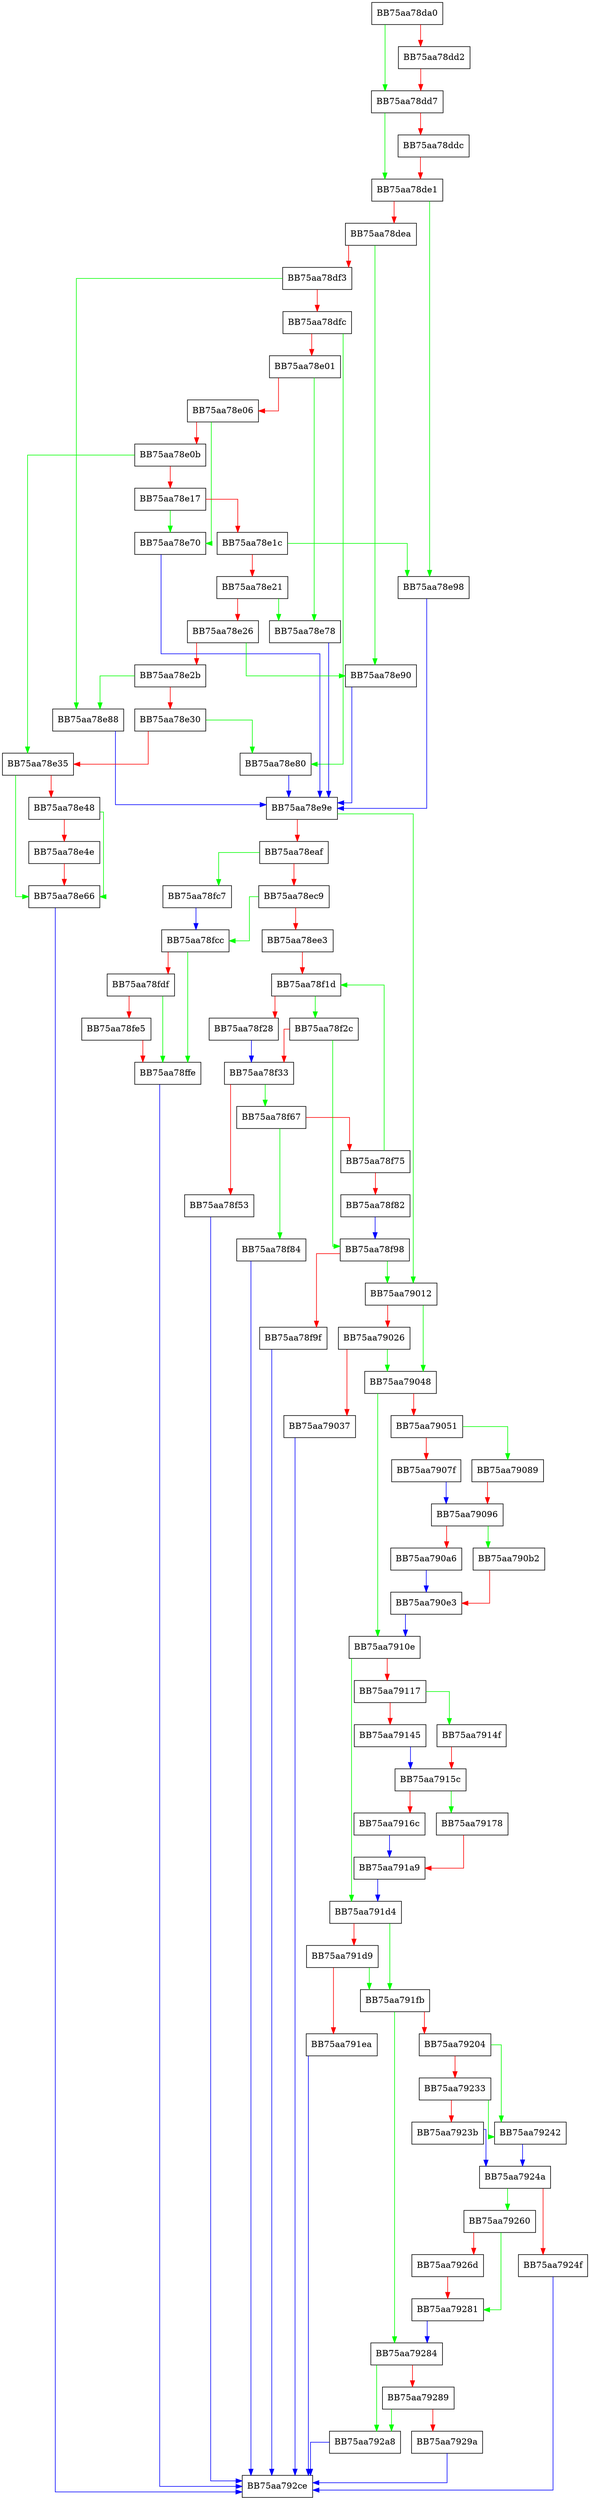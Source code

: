 digraph StreamAttributesToExtendedStreamMetadata {
  node [shape="box"];
  graph [splines=ortho];
  BB75aa78da0 -> BB75aa78dd7 [color="green"];
  BB75aa78da0 -> BB75aa78dd2 [color="red"];
  BB75aa78dd2 -> BB75aa78dd7 [color="red"];
  BB75aa78dd7 -> BB75aa78de1 [color="green"];
  BB75aa78dd7 -> BB75aa78ddc [color="red"];
  BB75aa78ddc -> BB75aa78de1 [color="red"];
  BB75aa78de1 -> BB75aa78e98 [color="green"];
  BB75aa78de1 -> BB75aa78dea [color="red"];
  BB75aa78dea -> BB75aa78e90 [color="green"];
  BB75aa78dea -> BB75aa78df3 [color="red"];
  BB75aa78df3 -> BB75aa78e88 [color="green"];
  BB75aa78df3 -> BB75aa78dfc [color="red"];
  BB75aa78dfc -> BB75aa78e80 [color="green"];
  BB75aa78dfc -> BB75aa78e01 [color="red"];
  BB75aa78e01 -> BB75aa78e78 [color="green"];
  BB75aa78e01 -> BB75aa78e06 [color="red"];
  BB75aa78e06 -> BB75aa78e70 [color="green"];
  BB75aa78e06 -> BB75aa78e0b [color="red"];
  BB75aa78e0b -> BB75aa78e35 [color="green"];
  BB75aa78e0b -> BB75aa78e17 [color="red"];
  BB75aa78e17 -> BB75aa78e70 [color="green"];
  BB75aa78e17 -> BB75aa78e1c [color="red"];
  BB75aa78e1c -> BB75aa78e98 [color="green"];
  BB75aa78e1c -> BB75aa78e21 [color="red"];
  BB75aa78e21 -> BB75aa78e78 [color="green"];
  BB75aa78e21 -> BB75aa78e26 [color="red"];
  BB75aa78e26 -> BB75aa78e90 [color="green"];
  BB75aa78e26 -> BB75aa78e2b [color="red"];
  BB75aa78e2b -> BB75aa78e88 [color="green"];
  BB75aa78e2b -> BB75aa78e30 [color="red"];
  BB75aa78e30 -> BB75aa78e80 [color="green"];
  BB75aa78e30 -> BB75aa78e35 [color="red"];
  BB75aa78e35 -> BB75aa78e66 [color="green"];
  BB75aa78e35 -> BB75aa78e48 [color="red"];
  BB75aa78e48 -> BB75aa78e66 [color="green"];
  BB75aa78e48 -> BB75aa78e4e [color="red"];
  BB75aa78e4e -> BB75aa78e66 [color="red"];
  BB75aa78e66 -> BB75aa792ce [color="blue"];
  BB75aa78e70 -> BB75aa78e9e [color="blue"];
  BB75aa78e78 -> BB75aa78e9e [color="blue"];
  BB75aa78e80 -> BB75aa78e9e [color="blue"];
  BB75aa78e88 -> BB75aa78e9e [color="blue"];
  BB75aa78e90 -> BB75aa78e9e [color="blue"];
  BB75aa78e98 -> BB75aa78e9e [color="blue"];
  BB75aa78e9e -> BB75aa79012 [color="green"];
  BB75aa78e9e -> BB75aa78eaf [color="red"];
  BB75aa78eaf -> BB75aa78fc7 [color="green"];
  BB75aa78eaf -> BB75aa78ec9 [color="red"];
  BB75aa78ec9 -> BB75aa78fcc [color="green"];
  BB75aa78ec9 -> BB75aa78ee3 [color="red"];
  BB75aa78ee3 -> BB75aa78f1d [color="red"];
  BB75aa78f1d -> BB75aa78f2c [color="green"];
  BB75aa78f1d -> BB75aa78f28 [color="red"];
  BB75aa78f28 -> BB75aa78f33 [color="blue"];
  BB75aa78f2c -> BB75aa78f98 [color="green"];
  BB75aa78f2c -> BB75aa78f33 [color="red"];
  BB75aa78f33 -> BB75aa78f67 [color="green"];
  BB75aa78f33 -> BB75aa78f53 [color="red"];
  BB75aa78f53 -> BB75aa792ce [color="blue"];
  BB75aa78f67 -> BB75aa78f84 [color="green"];
  BB75aa78f67 -> BB75aa78f75 [color="red"];
  BB75aa78f75 -> BB75aa78f1d [color="green"];
  BB75aa78f75 -> BB75aa78f82 [color="red"];
  BB75aa78f82 -> BB75aa78f98 [color="blue"];
  BB75aa78f84 -> BB75aa792ce [color="blue"];
  BB75aa78f98 -> BB75aa79012 [color="green"];
  BB75aa78f98 -> BB75aa78f9f [color="red"];
  BB75aa78f9f -> BB75aa792ce [color="blue"];
  BB75aa78fc7 -> BB75aa78fcc [color="blue"];
  BB75aa78fcc -> BB75aa78ffe [color="green"];
  BB75aa78fcc -> BB75aa78fdf [color="red"];
  BB75aa78fdf -> BB75aa78ffe [color="green"];
  BB75aa78fdf -> BB75aa78fe5 [color="red"];
  BB75aa78fe5 -> BB75aa78ffe [color="red"];
  BB75aa78ffe -> BB75aa792ce [color="blue"];
  BB75aa79012 -> BB75aa79048 [color="green"];
  BB75aa79012 -> BB75aa79026 [color="red"];
  BB75aa79026 -> BB75aa79048 [color="green"];
  BB75aa79026 -> BB75aa79037 [color="red"];
  BB75aa79037 -> BB75aa792ce [color="blue"];
  BB75aa79048 -> BB75aa7910e [color="green"];
  BB75aa79048 -> BB75aa79051 [color="red"];
  BB75aa79051 -> BB75aa79089 [color="green"];
  BB75aa79051 -> BB75aa7907f [color="red"];
  BB75aa7907f -> BB75aa79096 [color="blue"];
  BB75aa79089 -> BB75aa79096 [color="red"];
  BB75aa79096 -> BB75aa790b2 [color="green"];
  BB75aa79096 -> BB75aa790a6 [color="red"];
  BB75aa790a6 -> BB75aa790e3 [color="blue"];
  BB75aa790b2 -> BB75aa790e3 [color="red"];
  BB75aa790e3 -> BB75aa7910e [color="blue"];
  BB75aa7910e -> BB75aa791d4 [color="green"];
  BB75aa7910e -> BB75aa79117 [color="red"];
  BB75aa79117 -> BB75aa7914f [color="green"];
  BB75aa79117 -> BB75aa79145 [color="red"];
  BB75aa79145 -> BB75aa7915c [color="blue"];
  BB75aa7914f -> BB75aa7915c [color="red"];
  BB75aa7915c -> BB75aa79178 [color="green"];
  BB75aa7915c -> BB75aa7916c [color="red"];
  BB75aa7916c -> BB75aa791a9 [color="blue"];
  BB75aa79178 -> BB75aa791a9 [color="red"];
  BB75aa791a9 -> BB75aa791d4 [color="blue"];
  BB75aa791d4 -> BB75aa791fb [color="green"];
  BB75aa791d4 -> BB75aa791d9 [color="red"];
  BB75aa791d9 -> BB75aa791fb [color="green"];
  BB75aa791d9 -> BB75aa791ea [color="red"];
  BB75aa791ea -> BB75aa792ce [color="blue"];
  BB75aa791fb -> BB75aa79284 [color="green"];
  BB75aa791fb -> BB75aa79204 [color="red"];
  BB75aa79204 -> BB75aa79242 [color="green"];
  BB75aa79204 -> BB75aa79233 [color="red"];
  BB75aa79233 -> BB75aa79242 [color="green"];
  BB75aa79233 -> BB75aa7923b [color="red"];
  BB75aa7923b -> BB75aa7924a [color="blue"];
  BB75aa79242 -> BB75aa7924a [color="blue"];
  BB75aa7924a -> BB75aa79260 [color="green"];
  BB75aa7924a -> BB75aa7924f [color="red"];
  BB75aa7924f -> BB75aa792ce [color="blue"];
  BB75aa79260 -> BB75aa79281 [color="green"];
  BB75aa79260 -> BB75aa7926d [color="red"];
  BB75aa7926d -> BB75aa79281 [color="red"];
  BB75aa79281 -> BB75aa79284 [color="blue"];
  BB75aa79284 -> BB75aa792a8 [color="green"];
  BB75aa79284 -> BB75aa79289 [color="red"];
  BB75aa79289 -> BB75aa792a8 [color="green"];
  BB75aa79289 -> BB75aa7929a [color="red"];
  BB75aa7929a -> BB75aa792ce [color="blue"];
  BB75aa792a8 -> BB75aa792ce [color="blue"];
}
